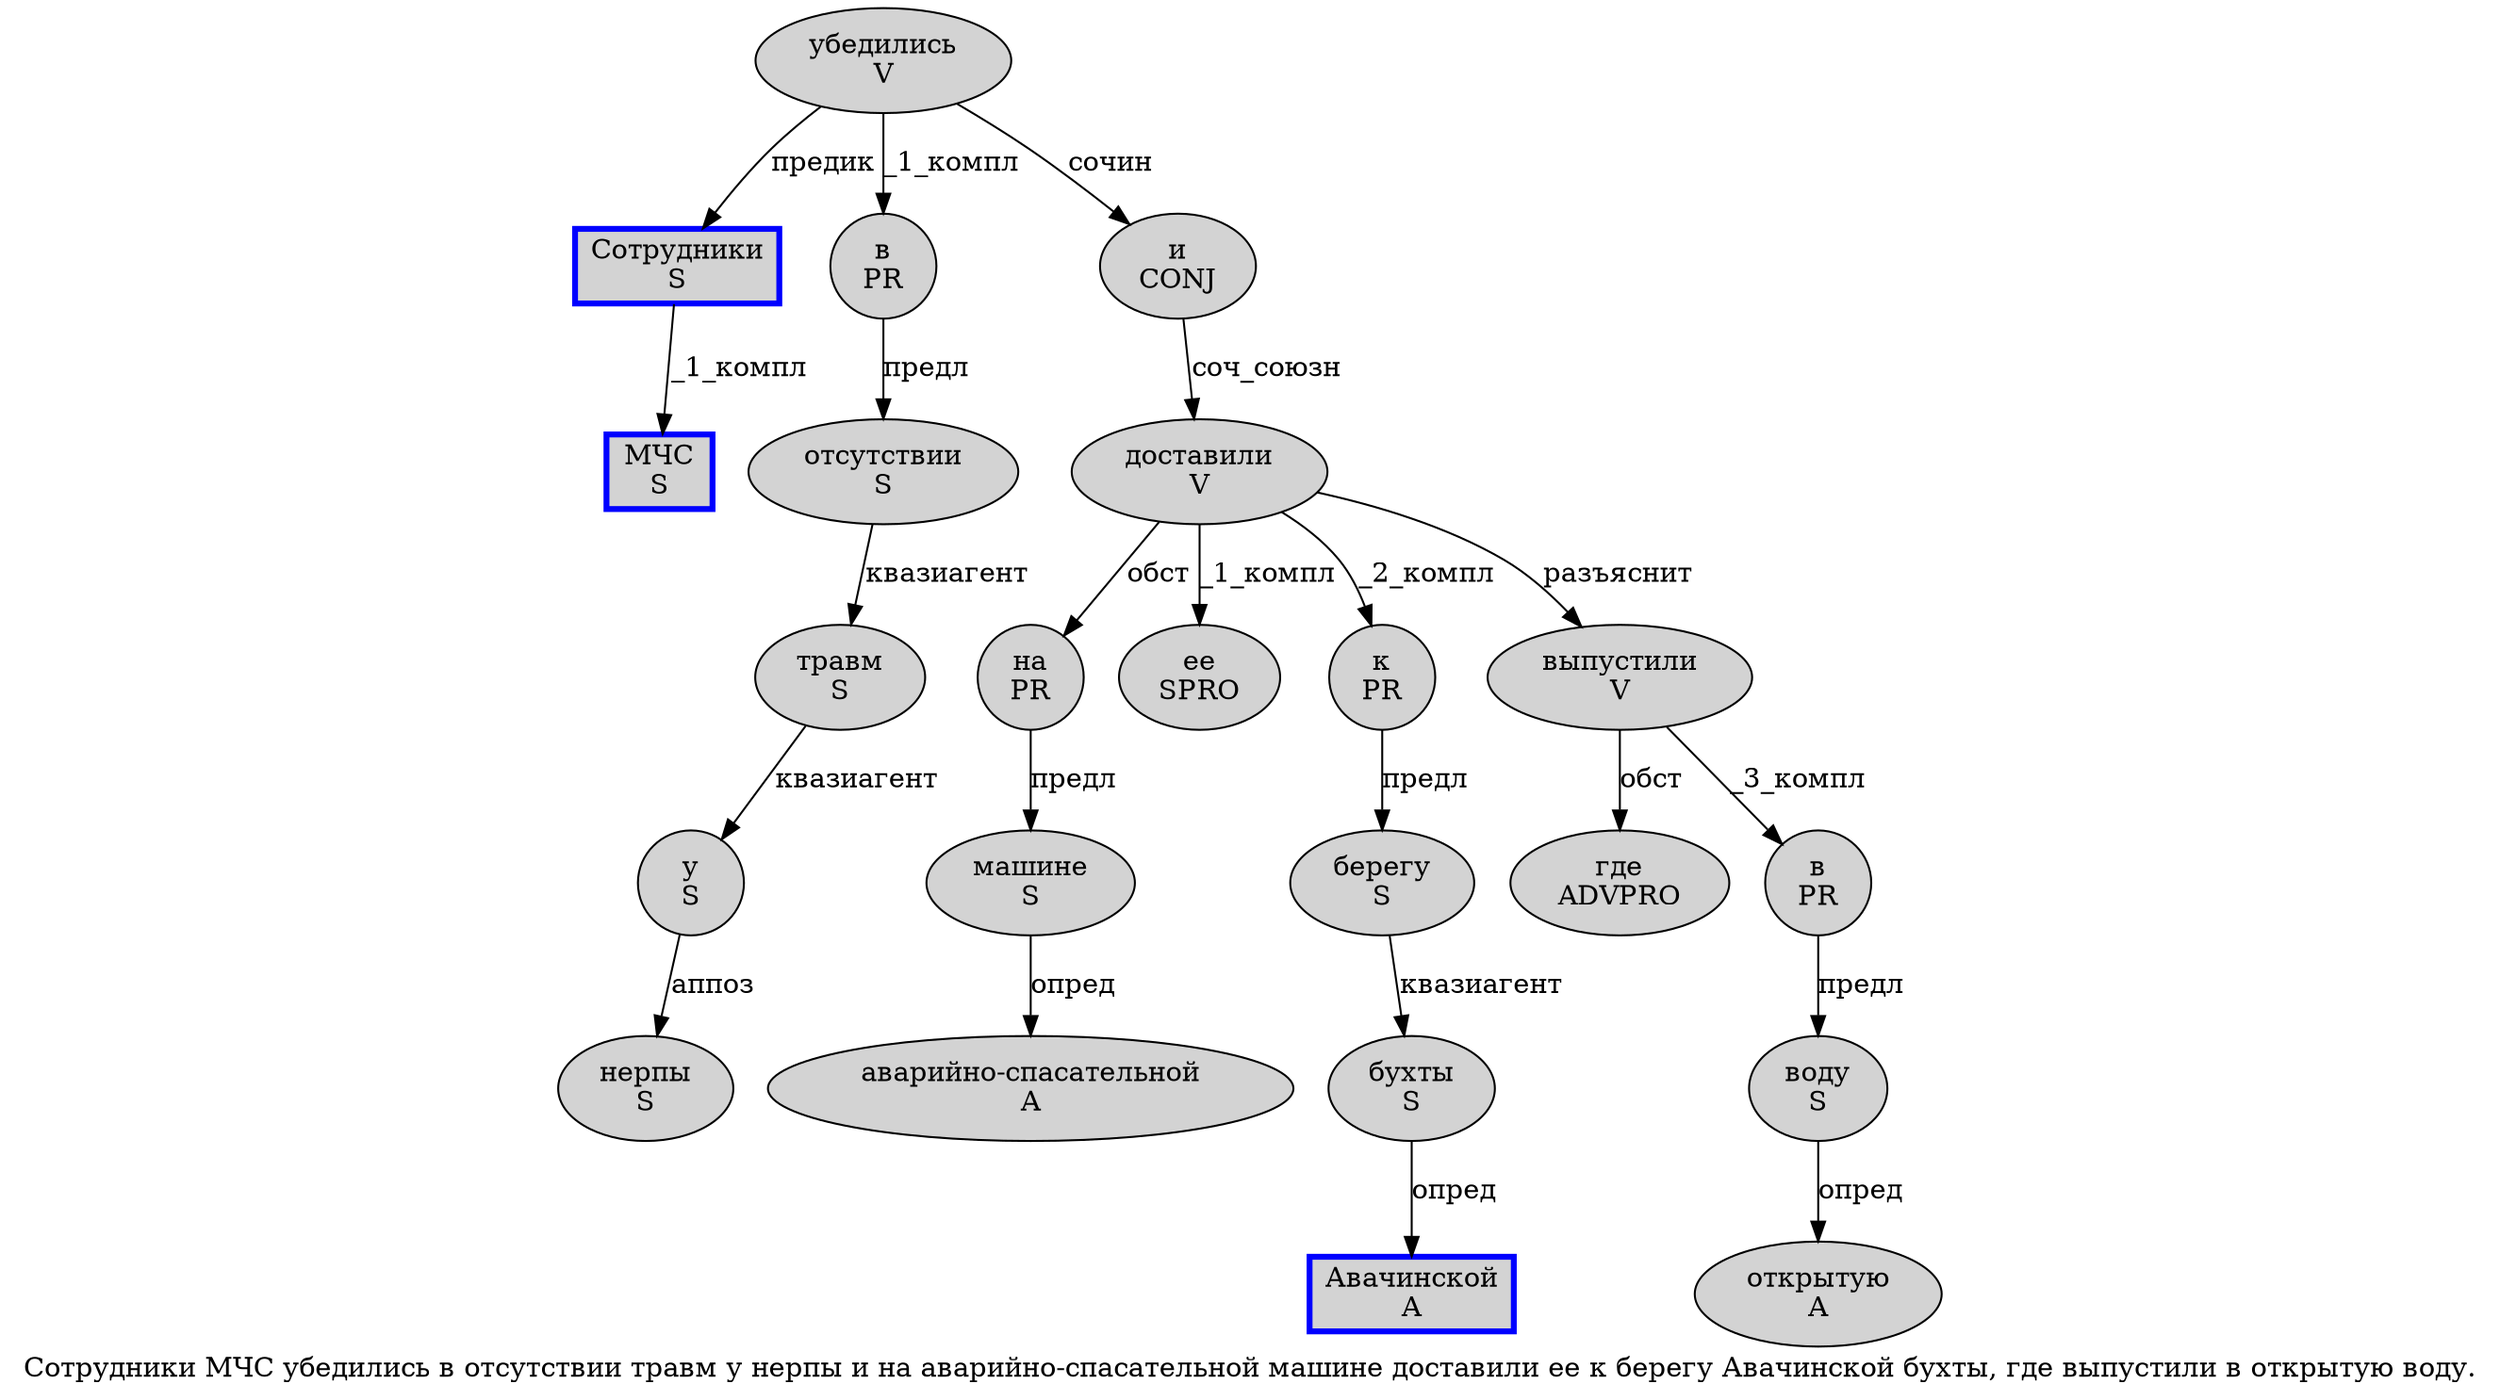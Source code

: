 digraph SENTENCE_866 {
	graph [label="Сотрудники МЧС убедились в отсутствии травм у нерпы и на аварийно-спасательной машине доставили ее к берегу Авачинской бухты, где выпустили в открытую воду."]
	node [style=filled]
		0 [label="Сотрудники
S" color=blue fillcolor=lightgray penwidth=3 shape=box]
		1 [label="МЧС
S" color=blue fillcolor=lightgray penwidth=3 shape=box]
		2 [label="убедились
V" color="" fillcolor=lightgray penwidth=1 shape=ellipse]
		3 [label="в
PR" color="" fillcolor=lightgray penwidth=1 shape=ellipse]
		4 [label="отсутствии
S" color="" fillcolor=lightgray penwidth=1 shape=ellipse]
		5 [label="травм
S" color="" fillcolor=lightgray penwidth=1 shape=ellipse]
		6 [label="у
S" color="" fillcolor=lightgray penwidth=1 shape=ellipse]
		7 [label="нерпы
S" color="" fillcolor=lightgray penwidth=1 shape=ellipse]
		8 [label="и
CONJ" color="" fillcolor=lightgray penwidth=1 shape=ellipse]
		9 [label="на
PR" color="" fillcolor=lightgray penwidth=1 shape=ellipse]
		10 [label="аварийно-спасательной
A" color="" fillcolor=lightgray penwidth=1 shape=ellipse]
		11 [label="машине
S" color="" fillcolor=lightgray penwidth=1 shape=ellipse]
		12 [label="доставили
V" color="" fillcolor=lightgray penwidth=1 shape=ellipse]
		13 [label="ее
SPRO" color="" fillcolor=lightgray penwidth=1 shape=ellipse]
		14 [label="к
PR" color="" fillcolor=lightgray penwidth=1 shape=ellipse]
		15 [label="берегу
S" color="" fillcolor=lightgray penwidth=1 shape=ellipse]
		16 [label="Авачинской
A" color=blue fillcolor=lightgray penwidth=3 shape=box]
		17 [label="бухты
S" color="" fillcolor=lightgray penwidth=1 shape=ellipse]
		19 [label="где
ADVPRO" color="" fillcolor=lightgray penwidth=1 shape=ellipse]
		20 [label="выпустили
V" color="" fillcolor=lightgray penwidth=1 shape=ellipse]
		21 [label="в
PR" color="" fillcolor=lightgray penwidth=1 shape=ellipse]
		22 [label="открытую
A" color="" fillcolor=lightgray penwidth=1 shape=ellipse]
		23 [label="воду
S" color="" fillcolor=lightgray penwidth=1 shape=ellipse]
			11 -> 10 [label="опред"]
			21 -> 23 [label="предл"]
			8 -> 12 [label="соч_союзн"]
			23 -> 22 [label="опред"]
			3 -> 4 [label="предл"]
			5 -> 6 [label="квазиагент"]
			17 -> 16 [label="опред"]
			2 -> 0 [label="предик"]
			2 -> 3 [label="_1_компл"]
			2 -> 8 [label="сочин"]
			0 -> 1 [label="_1_компл"]
			20 -> 19 [label="обст"]
			20 -> 21 [label="_3_компл"]
			12 -> 9 [label="обст"]
			12 -> 13 [label="_1_компл"]
			12 -> 14 [label="_2_компл"]
			12 -> 20 [label="разъяснит"]
			4 -> 5 [label="квазиагент"]
			6 -> 7 [label="аппоз"]
			9 -> 11 [label="предл"]
			15 -> 17 [label="квазиагент"]
			14 -> 15 [label="предл"]
}